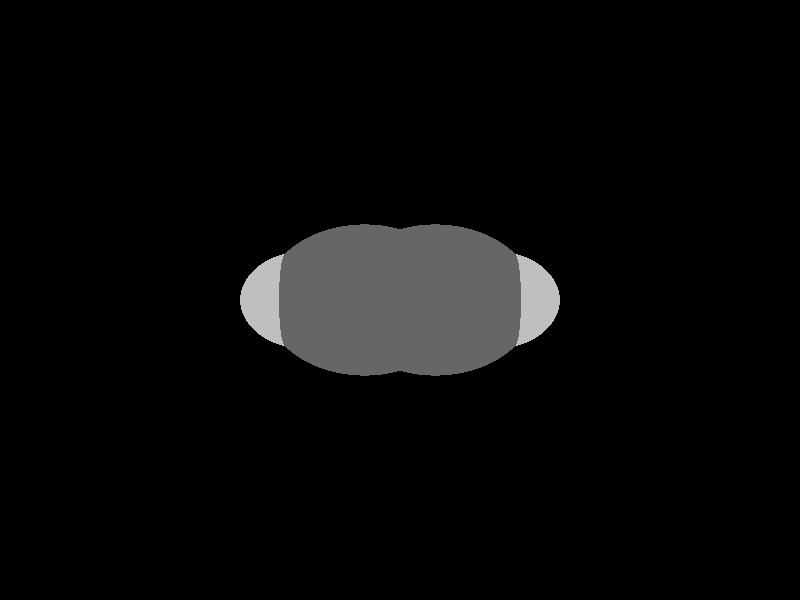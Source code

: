 global_settings {
	ambient_light rgb <0.200000002980232, 0.200000002980232, 0.200000002980232>
	max_trace_level 15
}

background { color rgb <0,0,0> }

camera {
	perspective
	location <-2.094, 20.635090440386, 0>
	angle 40
	up <0, 0, 1>
	right <-1, 0, 0> * 1
	direction <0, -1, 0> }

light_source {
	<-33.6429083423478, 42.0536348012868, 29.4375438595824>
	color rgb <1, 1, 1>
	fade_distance 84.1072696025736
	fade_power 0
	spotlight
	area_light <20, 0, 0>, <0, 0, 20>, 20, 20
	circular
	orient
	point_at <33.6429083423478, -42.0536348012868, -29.4375438595824>
}

light_source {
	<33.6429083423478, -21.0268174006434, 29.4375438595824>
	color rgb <0.300000011920929, 0.300000011920929, 0.300000011920929> shadowless
	fade_distance 84.1072696025736
	fade_power 0
	parallel
	point_at <-33.6429083423478, 21.0268174006434, -29.4375438595824>
}

#default {
	finish {ambient 0.5 diffuse 1 specular 0.2 roughness .01 metallic 1}
}

union {
cylinder {
	<-1.499, 1.9065, -6.88863824520386e-18>, 	<-2.094, 1.9065, -6.88863824520386e-18>, 0.075
	pigment { rgbt <0.400000005960464, 0.400000005960464, 0.400000005960464, 0> }
}
cylinder {
	<-1.499, 2.07525, 0.0974278579257494>, 	<-2.094, 2.07525, 0.0974278579257494>, 0.075
	pigment { rgbt <0.400000005960464, 0.400000005960464, 0.400000005960464, 0> }
}
cylinder {
	<-1.499, 2.07525, -0.0974278579257493>, 	<-2.094, 2.07525, -0.0974278579257493>, 0.075
	pigment { rgbt <0.400000005960464, 0.400000005960464, 0.400000005960464, 0> }
}
cylinder {
	<-2.094, 1.9065, -6.88863824520386e-18>, 	<-2.689, 1.9065, -6.88863824520386e-18>, 0.075
	pigment { rgbt <0.400000005960464, 0.400000005960464, 0.400000005960464, 0> }
}
cylinder {
	<-2.094, 2.07525, 0.0974278579257494>, 	<-2.689, 2.07525, 0.0974278579257494>, 0.075
	pigment { rgbt <0.400000005960464, 0.400000005960464, 0.400000005960464, 0> }
}
cylinder {
	<-2.094, 2.07525, -0.0974278579257493>, 	<-2.689, 2.07525, -0.0974278579257493>, 0.075
	pigment { rgbt <0.400000005960464, 0.400000005960464, 0.400000005960464, 0> }
}
cylinder {
	<-1.499, 2.019, 0>, 	<-0.8775, 2.019, 0>, 0.075
	pigment { rgbt <0.400000005960464, 0.400000005960464, 0.400000005960464, 0> }
}
cylinder {
	<-0.8775, 2.019, 0>, 	<-0.499, 2.019, 0>, 0.075
	pigment { rgbt <0.75, 0.75, 0.75, 0> }
}
cylinder {
	<-2.689, 2.019, 0>, 	<-3.3105, 2.019, 0>, 0.075
	pigment { rgbt <0.400000005960464, 0.400000005960464, 0.400000005960464, 0> }
}
cylinder {
	<-3.3105, 2.019, 0>, 	<-3.689, 2.019, 0>, 0.075
	pigment { rgbt <0.75, 0.75, 0.75, 0> }
}
sphere {
	<-1.499, 2.019, 0>, 0.4104
	pigment { rgbt <0.400000005960464, 0.400000005960464, 0.400000005960464,0> }
}
sphere {
	<-2.689, 2.019, 0>, 0.4104
	pigment { rgbt <0.400000005960464, 0.400000005960464, 0.400000005960464,0> }
}
sphere {
	<-0.499, 2.019, 0>, 0.1674
	pigment { rgbt <0.75, 0.75, 0.75,0> }
}
sphere {
	<-3.689, 2.019, 0>, 0.1674
	pigment { rgbt <0.75, 0.75, 0.75,0> }
}
}
merge {
}
union {
}
merge {
sphere {
	<-1.499, 2.019, 0>, 1.69983
	pigment { rgbt <0, 0, 0,0> }
}
sphere {
	<-2.689, 2.019, 0>, 1.69983
	pigment { rgbt <0, 0, 0,0> }
}
sphere {
	<-0.499, 2.019, 0>, 1.09989
	pigment { rgbt <0, 0, 0,0> }
}
sphere {
	<-3.689, 2.019, 0>, 1.09989
	pigment { rgbt <0, 0, 0,0> }
}
sphere {
	<-1.499, 2.019, 0>, 1.7
	pigment { rgbt <0.400000005960464, 0.400000005960464, 0.400000005960464,0.350000023841858> }
}
sphere {
	<-2.689, 2.019, 0>, 1.7
	pigment { rgbt <0.400000005960464, 0.400000005960464, 0.400000005960464,0.350000023841858> }
}
sphere {
	<-0.499, 2.019, 0>, 1.1
	pigment { rgbt <0.75, 0.75, 0.75,0.350000023841858> }
}
sphere {
	<-3.689, 2.019, 0>, 1.1
	pigment { rgbt <0.75, 0.75, 0.75,0.350000023841858> }
}
}
